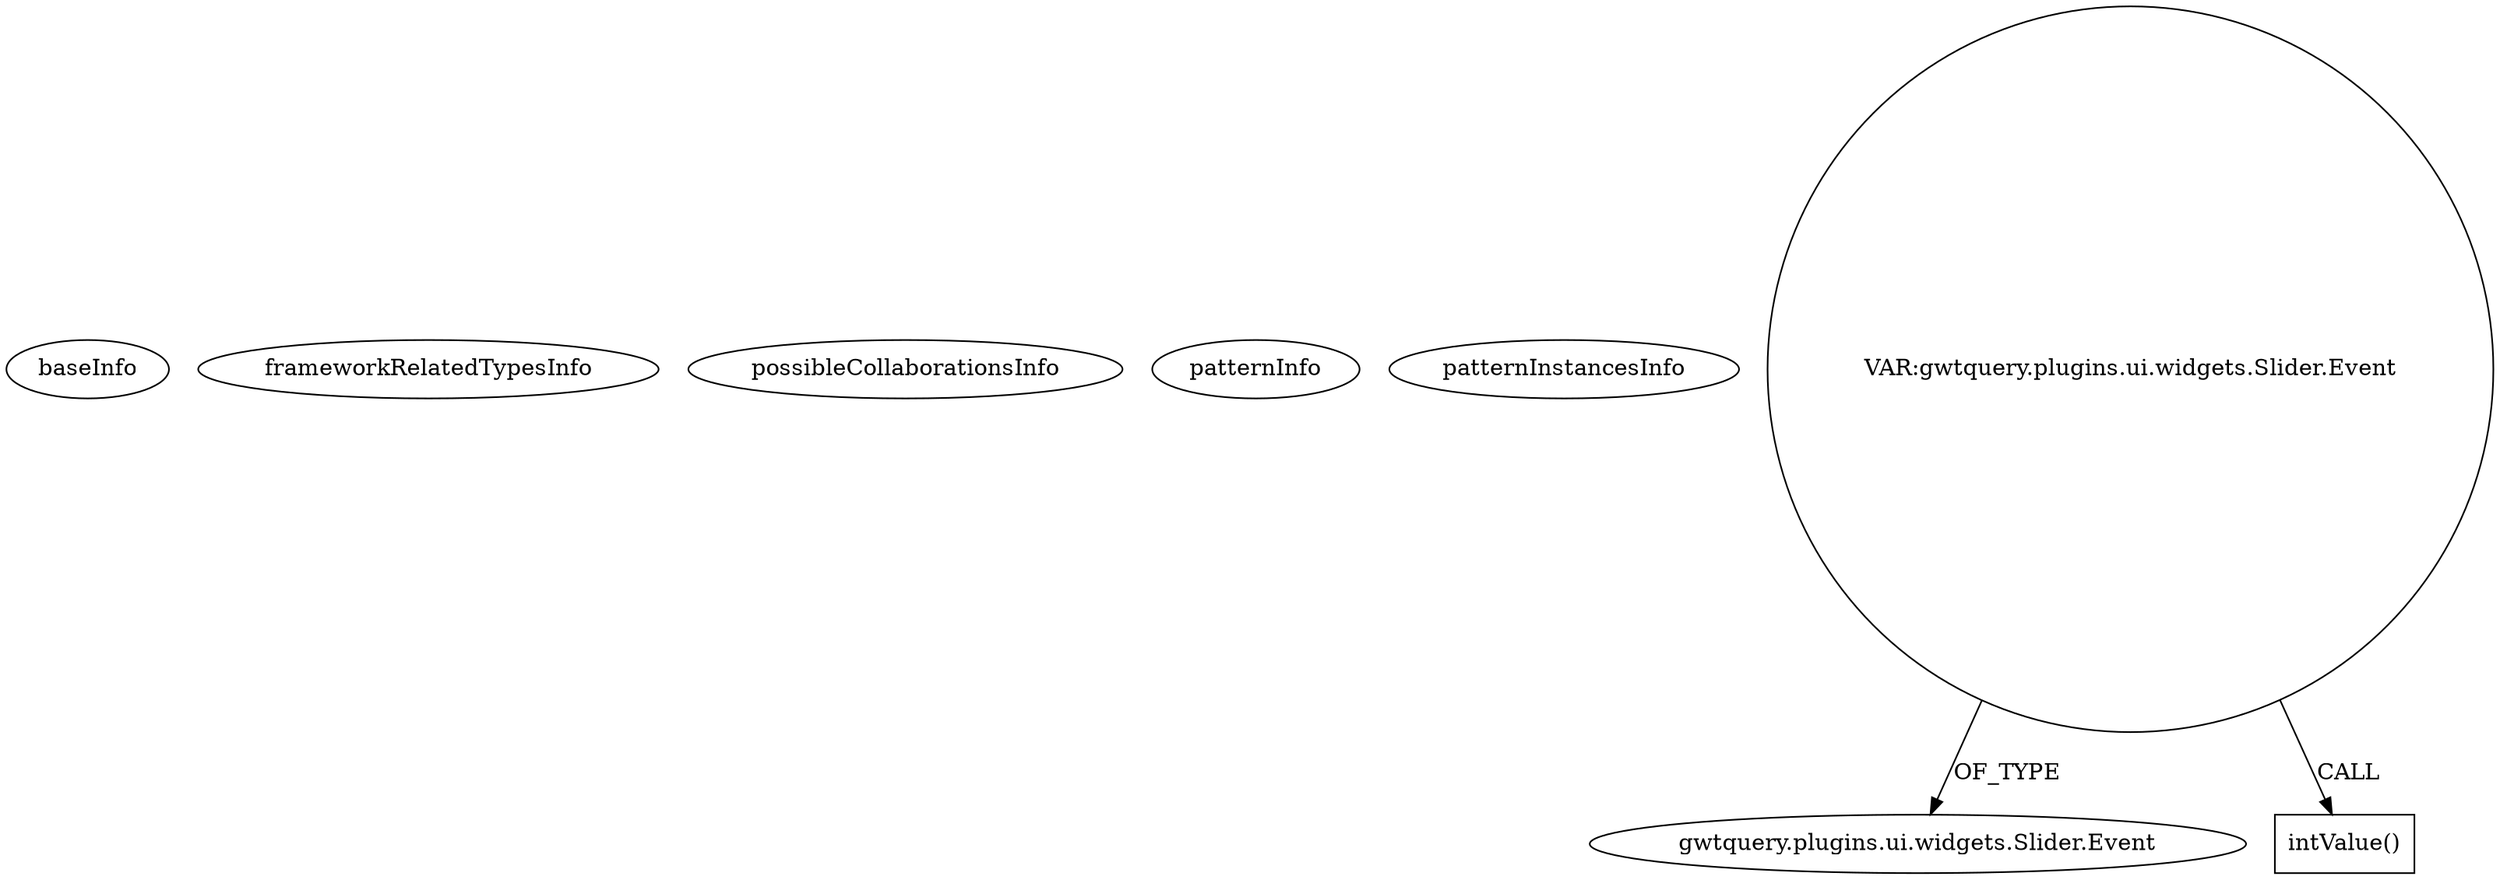 digraph {
baseInfo[graphId=2011,category="pattern",isAnonymous=false,possibleRelation=false]
frameworkRelatedTypesInfo[]
possibleCollaborationsInfo[]
patternInfo[frequency=2.0,patternRootClient=null]
patternInstancesInfo[0="luxferrari-AlgebrApp~/luxferrari-AlgebrApp/AlgebrApp-master/AlgebrApp/src/org/luxferrari/algebrapp/client/IncrementSlider.java~IncrementSlider~3645",1="luxferrari-AlgebrApp~/luxferrari-AlgebrApp/AlgebrApp-master/AlgebrApp/src/org/luxferrari/algebrapp/client/IncrementSlider.java~void setupElement()~3646"]
46[label="gwtquery.plugins.ui.widgets.Slider.Event",vertexType="FRAMEWORK_CLASS_TYPE",isFrameworkType=false]
44[label="VAR:gwtquery.plugins.ui.widgets.Slider.Event",vertexType="VARIABLE_EXPRESION",isFrameworkType=false,shape=circle]
45[label="intValue()",vertexType="INSIDE_CALL",isFrameworkType=false,shape=box]
44->45[label="CALL"]
44->46[label="OF_TYPE"]
}
